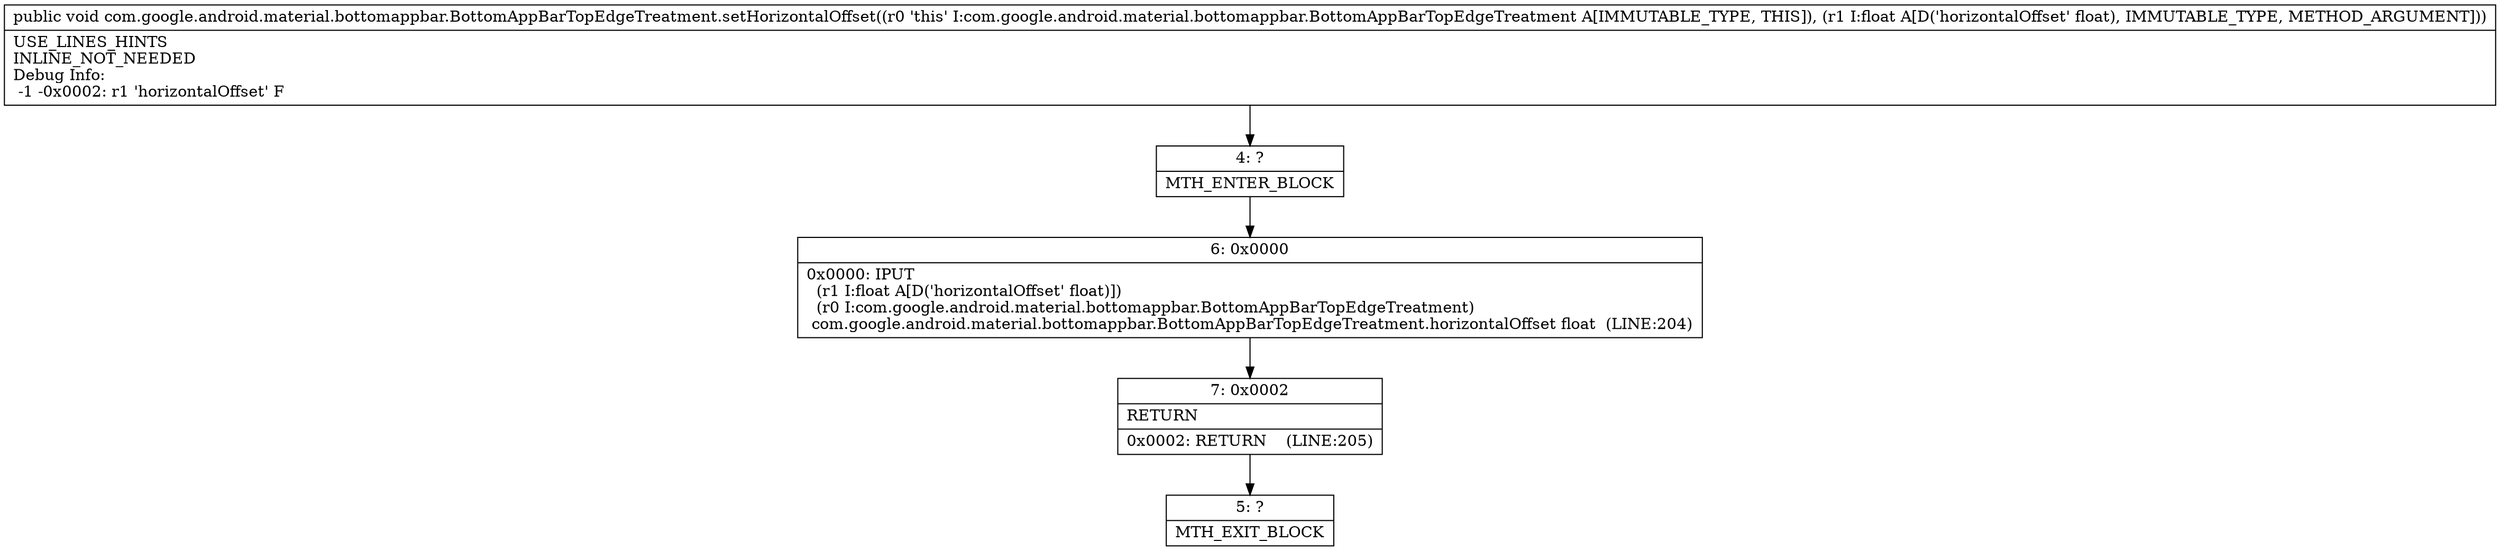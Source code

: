 digraph "CFG forcom.google.android.material.bottomappbar.BottomAppBarTopEdgeTreatment.setHorizontalOffset(F)V" {
Node_4 [shape=record,label="{4\:\ ?|MTH_ENTER_BLOCK\l}"];
Node_6 [shape=record,label="{6\:\ 0x0000|0x0000: IPUT  \l  (r1 I:float A[D('horizontalOffset' float)])\l  (r0 I:com.google.android.material.bottomappbar.BottomAppBarTopEdgeTreatment)\l com.google.android.material.bottomappbar.BottomAppBarTopEdgeTreatment.horizontalOffset float  (LINE:204)\l}"];
Node_7 [shape=record,label="{7\:\ 0x0002|RETURN\l|0x0002: RETURN    (LINE:205)\l}"];
Node_5 [shape=record,label="{5\:\ ?|MTH_EXIT_BLOCK\l}"];
MethodNode[shape=record,label="{public void com.google.android.material.bottomappbar.BottomAppBarTopEdgeTreatment.setHorizontalOffset((r0 'this' I:com.google.android.material.bottomappbar.BottomAppBarTopEdgeTreatment A[IMMUTABLE_TYPE, THIS]), (r1 I:float A[D('horizontalOffset' float), IMMUTABLE_TYPE, METHOD_ARGUMENT]))  | USE_LINES_HINTS\lINLINE_NOT_NEEDED\lDebug Info:\l  \-1 \-0x0002: r1 'horizontalOffset' F\l}"];
MethodNode -> Node_4;Node_4 -> Node_6;
Node_6 -> Node_7;
Node_7 -> Node_5;
}

